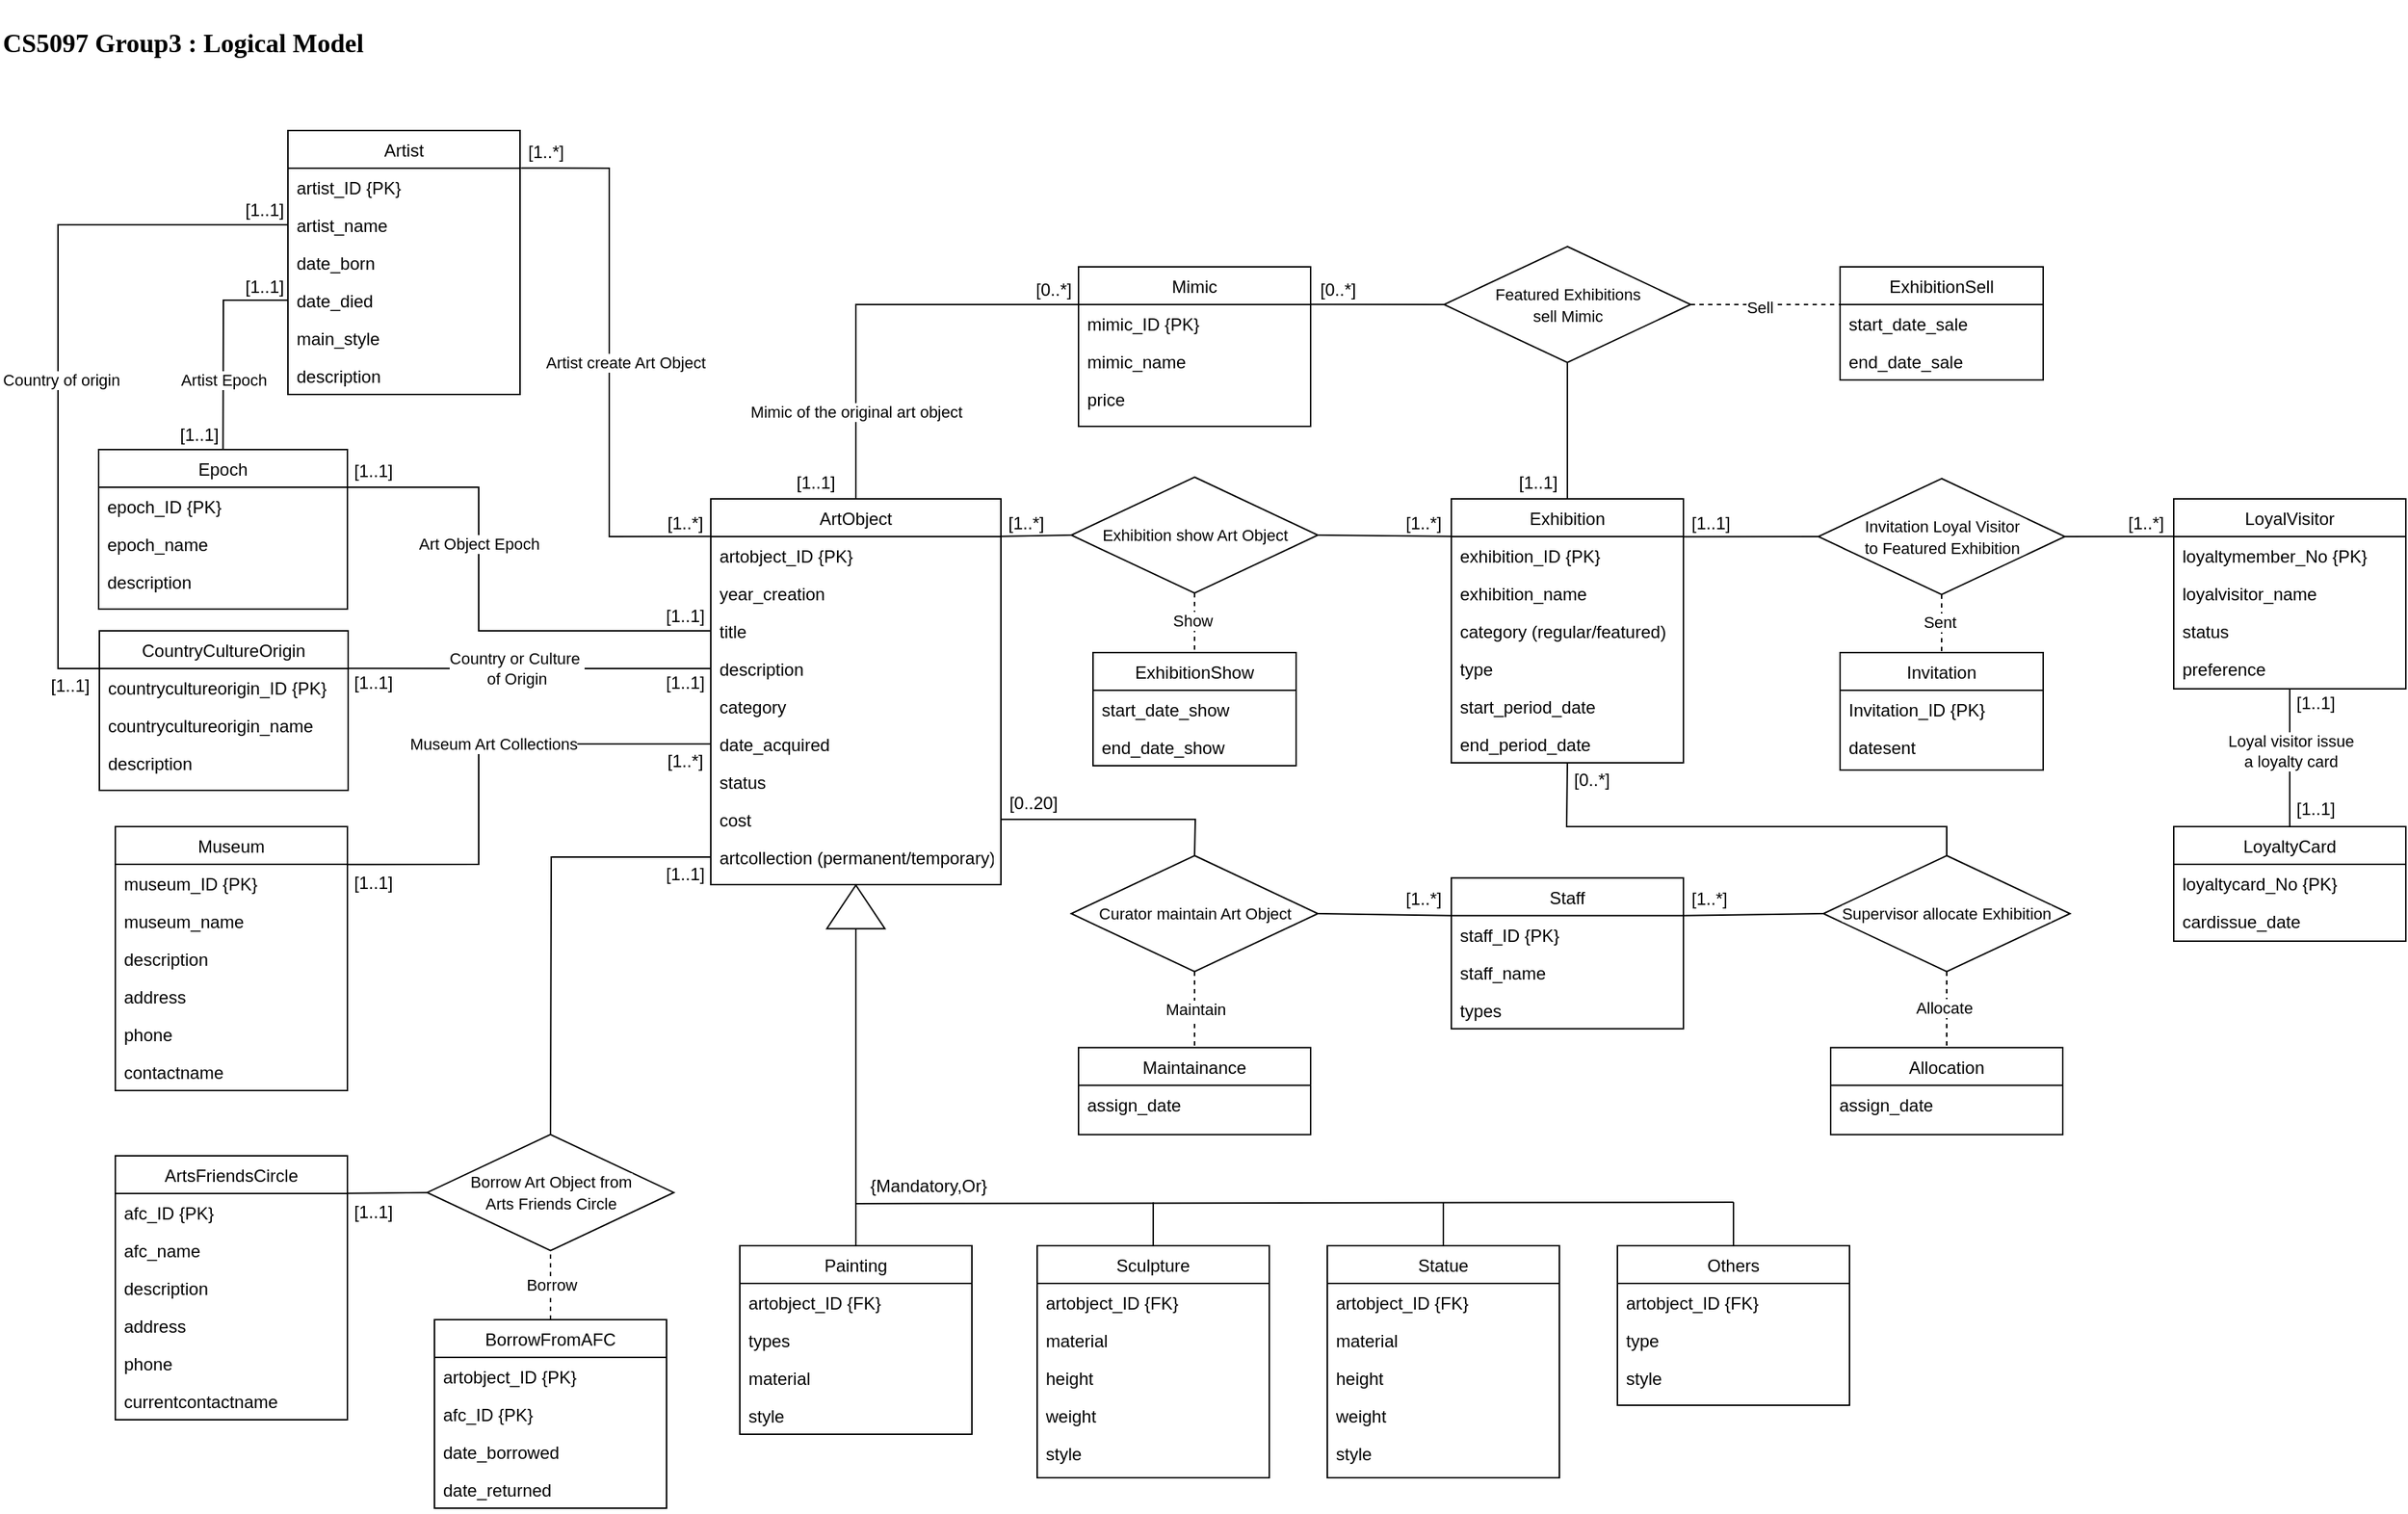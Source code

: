 <mxfile version="25.0.3">
  <diagram name="Page-1" id="5zTtBqRiLo-rwEt3zIiM">
    <mxGraphModel dx="2100" dy="1130" grid="1" gridSize="10" guides="1" tooltips="1" connect="1" arrows="1" fold="1" page="1" pageScale="1" pageWidth="850" pageHeight="1100" math="0" shadow="0">
      <root>
        <mxCell id="0" />
        <mxCell id="1" parent="0" />
        <mxCell id="swCmm5xKt_yj3qullBZ7-1" value="Museum" style="swimlane;fontStyle=0;align=center;verticalAlign=top;childLayout=stackLayout;horizontal=1;startSize=26;horizontalStack=0;resizeParent=1;resizeLast=0;collapsible=1;marginBottom=0;rounded=0;shadow=0;strokeWidth=1;" vertex="1" parent="1">
          <mxGeometry x="99.5" y="580" width="160" height="182" as="geometry">
            <mxRectangle x="130" y="380" width="160" height="26" as="alternateBounds" />
          </mxGeometry>
        </mxCell>
        <mxCell id="swCmm5xKt_yj3qullBZ7-2" value="museum_ID {PK}" style="text;align=left;verticalAlign=top;spacingLeft=4;spacingRight=4;overflow=hidden;rotatable=0;points=[[0,0.5],[1,0.5]];portConstraint=eastwest;" vertex="1" parent="swCmm5xKt_yj3qullBZ7-1">
          <mxGeometry y="26" width="160" height="26" as="geometry" />
        </mxCell>
        <mxCell id="swCmm5xKt_yj3qullBZ7-3" value="museum_name" style="text;align=left;verticalAlign=top;spacingLeft=4;spacingRight=4;overflow=hidden;rotatable=0;points=[[0,0.5],[1,0.5]];portConstraint=eastwest;" vertex="1" parent="swCmm5xKt_yj3qullBZ7-1">
          <mxGeometry y="52" width="160" height="26" as="geometry" />
        </mxCell>
        <mxCell id="swCmm5xKt_yj3qullBZ7-4" value="description" style="text;align=left;verticalAlign=top;spacingLeft=4;spacingRight=4;overflow=hidden;rotatable=0;points=[[0,0.5],[1,0.5]];portConstraint=eastwest;" vertex="1" parent="swCmm5xKt_yj3qullBZ7-1">
          <mxGeometry y="78" width="160" height="26" as="geometry" />
        </mxCell>
        <mxCell id="swCmm5xKt_yj3qullBZ7-5" value="address" style="text;align=left;verticalAlign=top;spacingLeft=4;spacingRight=4;overflow=hidden;rotatable=0;points=[[0,0.5],[1,0.5]];portConstraint=eastwest;" vertex="1" parent="swCmm5xKt_yj3qullBZ7-1">
          <mxGeometry y="104" width="160" height="26" as="geometry" />
        </mxCell>
        <mxCell id="swCmm5xKt_yj3qullBZ7-6" value="phone" style="text;align=left;verticalAlign=top;spacingLeft=4;spacingRight=4;overflow=hidden;rotatable=0;points=[[0,0.5],[1,0.5]];portConstraint=eastwest;" vertex="1" parent="swCmm5xKt_yj3qullBZ7-1">
          <mxGeometry y="130" width="160" height="26" as="geometry" />
        </mxCell>
        <mxCell id="swCmm5xKt_yj3qullBZ7-7" value="contactname" style="text;align=left;verticalAlign=top;spacingLeft=4;spacingRight=4;overflow=hidden;rotatable=0;points=[[0,0.5],[1,0.5]];portConstraint=eastwest;" vertex="1" parent="swCmm5xKt_yj3qullBZ7-1">
          <mxGeometry y="156" width="160" height="26" as="geometry" />
        </mxCell>
        <mxCell id="swCmm5xKt_yj3qullBZ7-8" value="ArtObject" style="swimlane;fontStyle=0;align=center;verticalAlign=top;childLayout=stackLayout;horizontal=1;startSize=26;horizontalStack=0;resizeParent=1;resizeLast=0;collapsible=1;marginBottom=0;rounded=0;shadow=0;strokeWidth=1;" vertex="1" parent="1">
          <mxGeometry x="510" y="354" width="200" height="266" as="geometry">
            <mxRectangle x="130" y="380" width="160" height="26" as="alternateBounds" />
          </mxGeometry>
        </mxCell>
        <mxCell id="swCmm5xKt_yj3qullBZ7-9" value="artobject_ID {PK}" style="text;align=left;verticalAlign=top;spacingLeft=4;spacingRight=4;overflow=hidden;rotatable=0;points=[[0,0.5],[1,0.5]];portConstraint=eastwest;" vertex="1" parent="swCmm5xKt_yj3qullBZ7-8">
          <mxGeometry y="26" width="200" height="26" as="geometry" />
        </mxCell>
        <mxCell id="swCmm5xKt_yj3qullBZ7-10" value="year_creation" style="text;align=left;verticalAlign=top;spacingLeft=4;spacingRight=4;overflow=hidden;rotatable=0;points=[[0,0.5],[1,0.5]];portConstraint=eastwest;" vertex="1" parent="swCmm5xKt_yj3qullBZ7-8">
          <mxGeometry y="52" width="200" height="26" as="geometry" />
        </mxCell>
        <mxCell id="swCmm5xKt_yj3qullBZ7-11" value="title" style="text;align=left;verticalAlign=top;spacingLeft=4;spacingRight=4;overflow=hidden;rotatable=0;points=[[0,0.5],[1,0.5]];portConstraint=eastwest;" vertex="1" parent="swCmm5xKt_yj3qullBZ7-8">
          <mxGeometry y="78" width="200" height="26" as="geometry" />
        </mxCell>
        <mxCell id="swCmm5xKt_yj3qullBZ7-12" value="description" style="text;align=left;verticalAlign=top;spacingLeft=4;spacingRight=4;overflow=hidden;rotatable=0;points=[[0,0.5],[1,0.5]];portConstraint=eastwest;" vertex="1" parent="swCmm5xKt_yj3qullBZ7-8">
          <mxGeometry y="104" width="200" height="26" as="geometry" />
        </mxCell>
        <mxCell id="swCmm5xKt_yj3qullBZ7-15" value="category" style="text;align=left;verticalAlign=top;spacingLeft=4;spacingRight=4;overflow=hidden;rotatable=0;points=[[0,0.5],[1,0.5]];portConstraint=eastwest;" vertex="1" parent="swCmm5xKt_yj3qullBZ7-8">
          <mxGeometry y="130" width="200" height="26" as="geometry" />
        </mxCell>
        <mxCell id="swCmm5xKt_yj3qullBZ7-16" value="date_acquired" style="text;align=left;verticalAlign=top;spacingLeft=4;spacingRight=4;overflow=hidden;rotatable=0;points=[[0,0.5],[1,0.5]];portConstraint=eastwest;" vertex="1" parent="swCmm5xKt_yj3qullBZ7-8">
          <mxGeometry y="156" width="200" height="26" as="geometry" />
        </mxCell>
        <mxCell id="swCmm5xKt_yj3qullBZ7-17" value="status" style="text;align=left;verticalAlign=top;spacingLeft=4;spacingRight=4;overflow=hidden;rotatable=0;points=[[0,0.5],[1,0.5]];portConstraint=eastwest;" vertex="1" parent="swCmm5xKt_yj3qullBZ7-8">
          <mxGeometry y="182" width="200" height="26" as="geometry" />
        </mxCell>
        <mxCell id="swCmm5xKt_yj3qullBZ7-18" value="cost" style="text;align=left;verticalAlign=top;spacingLeft=4;spacingRight=4;overflow=hidden;rotatable=0;points=[[0,0.5],[1,0.5]];portConstraint=eastwest;" vertex="1" parent="swCmm5xKt_yj3qullBZ7-8">
          <mxGeometry y="208" width="200" height="26" as="geometry" />
        </mxCell>
        <mxCell id="swCmm5xKt_yj3qullBZ7-19" value="artcollection (permanent/temporary)" style="text;align=left;verticalAlign=top;spacingLeft=4;spacingRight=4;overflow=hidden;rotatable=0;points=[[0,0.5],[1,0.5]];portConstraint=eastwest;" vertex="1" parent="swCmm5xKt_yj3qullBZ7-8">
          <mxGeometry y="234" width="200" height="26" as="geometry" />
        </mxCell>
        <mxCell id="swCmm5xKt_yj3qullBZ7-21" value="Artist" style="swimlane;fontStyle=0;align=center;verticalAlign=top;childLayout=stackLayout;horizontal=1;startSize=26;horizontalStack=0;resizeParent=1;resizeLast=0;collapsible=1;marginBottom=0;rounded=0;shadow=0;strokeWidth=1;" vertex="1" parent="1">
          <mxGeometry x="218.5" y="100" width="160" height="182" as="geometry">
            <mxRectangle x="130" y="380" width="160" height="26" as="alternateBounds" />
          </mxGeometry>
        </mxCell>
        <mxCell id="swCmm5xKt_yj3qullBZ7-22" value="artist_ID {PK}" style="text;align=left;verticalAlign=top;spacingLeft=4;spacingRight=4;overflow=hidden;rotatable=0;points=[[0,0.5],[1,0.5]];portConstraint=eastwest;" vertex="1" parent="swCmm5xKt_yj3qullBZ7-21">
          <mxGeometry y="26" width="160" height="26" as="geometry" />
        </mxCell>
        <mxCell id="swCmm5xKt_yj3qullBZ7-23" value="artist_name" style="text;align=left;verticalAlign=top;spacingLeft=4;spacingRight=4;overflow=hidden;rotatable=0;points=[[0,0.5],[1,0.5]];portConstraint=eastwest;" vertex="1" parent="swCmm5xKt_yj3qullBZ7-21">
          <mxGeometry y="52" width="160" height="26" as="geometry" />
        </mxCell>
        <mxCell id="swCmm5xKt_yj3qullBZ7-24" value="date_born" style="text;align=left;verticalAlign=top;spacingLeft=4;spacingRight=4;overflow=hidden;rotatable=0;points=[[0,0.5],[1,0.5]];portConstraint=eastwest;" vertex="1" parent="swCmm5xKt_yj3qullBZ7-21">
          <mxGeometry y="78" width="160" height="26" as="geometry" />
        </mxCell>
        <mxCell id="swCmm5xKt_yj3qullBZ7-25" value="date_died" style="text;align=left;verticalAlign=top;spacingLeft=4;spacingRight=4;overflow=hidden;rotatable=0;points=[[0,0.5],[1,0.5]];portConstraint=eastwest;" vertex="1" parent="swCmm5xKt_yj3qullBZ7-21">
          <mxGeometry y="104" width="160" height="26" as="geometry" />
        </mxCell>
        <mxCell id="swCmm5xKt_yj3qullBZ7-28" value="main_style" style="text;align=left;verticalAlign=top;spacingLeft=4;spacingRight=4;overflow=hidden;rotatable=0;points=[[0,0.5],[1,0.5]];portConstraint=eastwest;" vertex="1" parent="swCmm5xKt_yj3qullBZ7-21">
          <mxGeometry y="130" width="160" height="26" as="geometry" />
        </mxCell>
        <mxCell id="swCmm5xKt_yj3qullBZ7-29" value="description" style="text;align=left;verticalAlign=top;spacingLeft=4;spacingRight=4;overflow=hidden;rotatable=0;points=[[0,0.5],[1,0.5]];portConstraint=eastwest;" vertex="1" parent="swCmm5xKt_yj3qullBZ7-21">
          <mxGeometry y="156" width="160" height="26" as="geometry" />
        </mxCell>
        <mxCell id="swCmm5xKt_yj3qullBZ7-30" value="Exhibition" style="swimlane;fontStyle=0;align=center;verticalAlign=top;childLayout=stackLayout;horizontal=1;startSize=26;horizontalStack=0;resizeParent=1;resizeLast=0;collapsible=1;marginBottom=0;rounded=0;shadow=0;strokeWidth=1;" vertex="1" parent="1">
          <mxGeometry x="1020.5" y="354" width="160" height="182" as="geometry">
            <mxRectangle x="130" y="380" width="160" height="26" as="alternateBounds" />
          </mxGeometry>
        </mxCell>
        <mxCell id="swCmm5xKt_yj3qullBZ7-31" value="exhibition_ID {PK}" style="text;align=left;verticalAlign=top;spacingLeft=4;spacingRight=4;overflow=hidden;rotatable=0;points=[[0,0.5],[1,0.5]];portConstraint=eastwest;" vertex="1" parent="swCmm5xKt_yj3qullBZ7-30">
          <mxGeometry y="26" width="160" height="26" as="geometry" />
        </mxCell>
        <mxCell id="swCmm5xKt_yj3qullBZ7-32" value="exhibition_name" style="text;align=left;verticalAlign=top;spacingLeft=4;spacingRight=4;overflow=hidden;rotatable=0;points=[[0,0.5],[1,0.5]];portConstraint=eastwest;" vertex="1" parent="swCmm5xKt_yj3qullBZ7-30">
          <mxGeometry y="52" width="160" height="26" as="geometry" />
        </mxCell>
        <mxCell id="swCmm5xKt_yj3qullBZ7-33" value="category (regular/featured)" style="text;align=left;verticalAlign=top;spacingLeft=4;spacingRight=4;overflow=hidden;rotatable=0;points=[[0,0.5],[1,0.5]];portConstraint=eastwest;" vertex="1" parent="swCmm5xKt_yj3qullBZ7-30">
          <mxGeometry y="78" width="160" height="26" as="geometry" />
        </mxCell>
        <mxCell id="swCmm5xKt_yj3qullBZ7-34" value="type" style="text;align=left;verticalAlign=top;spacingLeft=4;spacingRight=4;overflow=hidden;rotatable=0;points=[[0,0.5],[1,0.5]];portConstraint=eastwest;" vertex="1" parent="swCmm5xKt_yj3qullBZ7-30">
          <mxGeometry y="104" width="160" height="26" as="geometry" />
        </mxCell>
        <mxCell id="swCmm5xKt_yj3qullBZ7-35" value="start_period_date" style="text;align=left;verticalAlign=top;spacingLeft=4;spacingRight=4;overflow=hidden;rotatable=0;points=[[0,0.5],[1,0.5]];portConstraint=eastwest;" vertex="1" parent="swCmm5xKt_yj3qullBZ7-30">
          <mxGeometry y="130" width="160" height="26" as="geometry" />
        </mxCell>
        <mxCell id="swCmm5xKt_yj3qullBZ7-36" value="end_period_date" style="text;align=left;verticalAlign=top;spacingLeft=4;spacingRight=4;overflow=hidden;rotatable=0;points=[[0,0.5],[1,0.5]];portConstraint=eastwest;" vertex="1" parent="swCmm5xKt_yj3qullBZ7-30">
          <mxGeometry y="156" width="160" height="26" as="geometry" />
        </mxCell>
        <mxCell id="swCmm5xKt_yj3qullBZ7-37" value="Mimic" style="swimlane;fontStyle=0;align=center;verticalAlign=top;childLayout=stackLayout;horizontal=1;startSize=26;horizontalStack=0;resizeParent=1;resizeLast=0;collapsible=1;marginBottom=0;rounded=0;shadow=0;strokeWidth=1;" vertex="1" parent="1">
          <mxGeometry x="763.5" y="194" width="160" height="110" as="geometry">
            <mxRectangle x="130" y="380" width="160" height="26" as="alternateBounds" />
          </mxGeometry>
        </mxCell>
        <mxCell id="swCmm5xKt_yj3qullBZ7-38" value="mimic_ID {PK}" style="text;align=left;verticalAlign=top;spacingLeft=4;spacingRight=4;overflow=hidden;rotatable=0;points=[[0,0.5],[1,0.5]];portConstraint=eastwest;" vertex="1" parent="swCmm5xKt_yj3qullBZ7-37">
          <mxGeometry y="26" width="160" height="26" as="geometry" />
        </mxCell>
        <mxCell id="swCmm5xKt_yj3qullBZ7-39" value="mimic_name" style="text;align=left;verticalAlign=top;spacingLeft=4;spacingRight=4;overflow=hidden;rotatable=0;points=[[0,0.5],[1,0.5]];portConstraint=eastwest;" vertex="1" parent="swCmm5xKt_yj3qullBZ7-37">
          <mxGeometry y="52" width="160" height="26" as="geometry" />
        </mxCell>
        <mxCell id="swCmm5xKt_yj3qullBZ7-40" value="price" style="text;align=left;verticalAlign=top;spacingLeft=4;spacingRight=4;overflow=hidden;rotatable=0;points=[[0,0.5],[1,0.5]];portConstraint=eastwest;" vertex="1" parent="swCmm5xKt_yj3qullBZ7-37">
          <mxGeometry y="78" width="160" height="26" as="geometry" />
        </mxCell>
        <mxCell id="swCmm5xKt_yj3qullBZ7-41" value="LoyalVisitor" style="swimlane;fontStyle=0;align=center;verticalAlign=top;childLayout=stackLayout;horizontal=1;startSize=26;horizontalStack=0;resizeParent=1;resizeLast=0;collapsible=1;marginBottom=0;rounded=0;shadow=0;strokeWidth=1;" vertex="1" parent="1">
          <mxGeometry x="1518.5" y="354" width="160" height="131" as="geometry">
            <mxRectangle x="130" y="380" width="160" height="26" as="alternateBounds" />
          </mxGeometry>
        </mxCell>
        <mxCell id="swCmm5xKt_yj3qullBZ7-42" value="loyaltymember_No {PK}" style="text;align=left;verticalAlign=top;spacingLeft=4;spacingRight=4;overflow=hidden;rotatable=0;points=[[0,0.5],[1,0.5]];portConstraint=eastwest;" vertex="1" parent="swCmm5xKt_yj3qullBZ7-41">
          <mxGeometry y="26" width="160" height="26" as="geometry" />
        </mxCell>
        <mxCell id="swCmm5xKt_yj3qullBZ7-43" value="loyalvisitor_name" style="text;align=left;verticalAlign=top;spacingLeft=4;spacingRight=4;overflow=hidden;rotatable=0;points=[[0,0.5],[1,0.5]];portConstraint=eastwest;" vertex="1" parent="swCmm5xKt_yj3qullBZ7-41">
          <mxGeometry y="52" width="160" height="26" as="geometry" />
        </mxCell>
        <mxCell id="swCmm5xKt_yj3qullBZ7-44" value="status" style="text;align=left;verticalAlign=top;spacingLeft=4;spacingRight=4;overflow=hidden;rotatable=0;points=[[0,0.5],[1,0.5]];portConstraint=eastwest;" vertex="1" parent="swCmm5xKt_yj3qullBZ7-41">
          <mxGeometry y="78" width="160" height="26" as="geometry" />
        </mxCell>
        <mxCell id="swCmm5xKt_yj3qullBZ7-45" value="preference" style="text;align=left;verticalAlign=top;spacingLeft=4;spacingRight=4;overflow=hidden;rotatable=0;points=[[0,0.5],[1,0.5]];portConstraint=eastwest;" vertex="1" parent="swCmm5xKt_yj3qullBZ7-41">
          <mxGeometry y="104" width="160" height="26" as="geometry" />
        </mxCell>
        <mxCell id="swCmm5xKt_yj3qullBZ7-46" value="Staff" style="swimlane;fontStyle=0;align=center;verticalAlign=top;childLayout=stackLayout;horizontal=1;startSize=26;horizontalStack=0;resizeParent=1;resizeLast=0;collapsible=1;marginBottom=0;rounded=0;shadow=0;strokeWidth=1;" vertex="1" parent="1">
          <mxGeometry x="1020.5" y="615.36" width="160" height="104" as="geometry">
            <mxRectangle x="130" y="380" width="160" height="26" as="alternateBounds" />
          </mxGeometry>
        </mxCell>
        <mxCell id="swCmm5xKt_yj3qullBZ7-47" value="staff_ID {PK}" style="text;align=left;verticalAlign=top;spacingLeft=4;spacingRight=4;overflow=hidden;rotatable=0;points=[[0,0.5],[1,0.5]];portConstraint=eastwest;" vertex="1" parent="swCmm5xKt_yj3qullBZ7-46">
          <mxGeometry y="26" width="160" height="26" as="geometry" />
        </mxCell>
        <mxCell id="swCmm5xKt_yj3qullBZ7-48" value="staff_name" style="text;align=left;verticalAlign=top;spacingLeft=4;spacingRight=4;overflow=hidden;rotatable=0;points=[[0,0.5],[1,0.5]];portConstraint=eastwest;" vertex="1" parent="swCmm5xKt_yj3qullBZ7-46">
          <mxGeometry y="52" width="160" height="26" as="geometry" />
        </mxCell>
        <mxCell id="swCmm5xKt_yj3qullBZ7-49" value="types" style="text;align=left;verticalAlign=top;spacingLeft=4;spacingRight=4;overflow=hidden;rotatable=0;points=[[0,0.5],[1,0.5]];portConstraint=eastwest;" vertex="1" parent="swCmm5xKt_yj3qullBZ7-46">
          <mxGeometry y="78" width="160" height="26" as="geometry" />
        </mxCell>
        <mxCell id="swCmm5xKt_yj3qullBZ7-50" value="Maintainance" style="swimlane;fontStyle=0;align=center;verticalAlign=top;childLayout=stackLayout;horizontal=1;startSize=26;horizontalStack=0;resizeParent=1;resizeLast=0;collapsible=1;marginBottom=0;rounded=0;shadow=0;strokeWidth=1;" vertex="1" parent="1">
          <mxGeometry x="763.5" y="732.36" width="160" height="60" as="geometry">
            <mxRectangle x="130" y="380" width="160" height="26" as="alternateBounds" />
          </mxGeometry>
        </mxCell>
        <mxCell id="swCmm5xKt_yj3qullBZ7-51" value="assign_date" style="text;align=left;verticalAlign=top;spacingLeft=4;spacingRight=4;overflow=hidden;rotatable=0;points=[[0,0.5],[1,0.5]];portConstraint=eastwest;" vertex="1" parent="swCmm5xKt_yj3qullBZ7-50">
          <mxGeometry y="26" width="160" height="26" as="geometry" />
        </mxCell>
        <mxCell id="swCmm5xKt_yj3qullBZ7-52" value="Allocation" style="swimlane;fontStyle=0;align=center;verticalAlign=top;childLayout=stackLayout;horizontal=1;startSize=26;horizontalStack=0;resizeParent=1;resizeLast=0;collapsible=1;marginBottom=0;rounded=0;shadow=0;strokeWidth=1;" vertex="1" parent="1">
          <mxGeometry x="1282" y="732.36" width="160" height="60" as="geometry">
            <mxRectangle x="130" y="380" width="160" height="26" as="alternateBounds" />
          </mxGeometry>
        </mxCell>
        <mxCell id="swCmm5xKt_yj3qullBZ7-53" value="assign_date" style="text;align=left;verticalAlign=top;spacingLeft=4;spacingRight=4;overflow=hidden;rotatable=0;points=[[0,0.5],[1,0.5]];portConstraint=eastwest;" vertex="1" parent="swCmm5xKt_yj3qullBZ7-52">
          <mxGeometry y="26" width="160" height="34" as="geometry" />
        </mxCell>
        <mxCell id="swCmm5xKt_yj3qullBZ7-54" value="ExhibitionSell" style="swimlane;fontStyle=0;align=center;verticalAlign=top;childLayout=stackLayout;horizontal=1;startSize=26;horizontalStack=0;resizeParent=1;resizeLast=0;collapsible=1;marginBottom=0;rounded=0;shadow=0;strokeWidth=1;" vertex="1" parent="1">
          <mxGeometry x="1288.5" y="194" width="140" height="78" as="geometry">
            <mxRectangle x="130" y="380" width="160" height="26" as="alternateBounds" />
          </mxGeometry>
        </mxCell>
        <mxCell id="swCmm5xKt_yj3qullBZ7-55" value="start_date_sale" style="text;align=left;verticalAlign=top;spacingLeft=4;spacingRight=4;overflow=hidden;rotatable=0;points=[[0,0.5],[1,0.5]];portConstraint=eastwest;" vertex="1" parent="swCmm5xKt_yj3qullBZ7-54">
          <mxGeometry y="26" width="140" height="26" as="geometry" />
        </mxCell>
        <mxCell id="swCmm5xKt_yj3qullBZ7-56" value="end_date_sale" style="text;align=left;verticalAlign=top;spacingLeft=4;spacingRight=4;overflow=hidden;rotatable=0;points=[[0,0.5],[1,0.5]];portConstraint=eastwest;" vertex="1" parent="swCmm5xKt_yj3qullBZ7-54">
          <mxGeometry y="52" width="140" height="26" as="geometry" />
        </mxCell>
        <mxCell id="swCmm5xKt_yj3qullBZ7-57" value="" style="endArrow=none;html=1;rounded=0;exitX=1.004;exitY=-0.007;exitDx=0;exitDy=0;exitPerimeter=0;entryX=-0.002;entryY=-0.003;entryDx=0;entryDy=0;entryPerimeter=0;" edge="1" parent="1" source="swCmm5xKt_yj3qullBZ7-22" target="swCmm5xKt_yj3qullBZ7-9">
          <mxGeometry width="50" height="50" relative="1" as="geometry">
            <mxPoint x="878.5" y="434" as="sourcePoint" />
            <mxPoint x="506.5" y="372" as="targetPoint" />
            <Array as="points">
              <mxPoint x="440" y="126" />
              <mxPoint x="440" y="380" />
            </Array>
          </mxGeometry>
        </mxCell>
        <mxCell id="swCmm5xKt_yj3qullBZ7-58" value="Artist create Art Object" style="edgeLabel;html=1;align=center;verticalAlign=middle;resizable=0;points=[];" vertex="1" connectable="0" parent="swCmm5xKt_yj3qullBZ7-57">
          <mxGeometry x="-0.071" relative="1" as="geometry">
            <mxPoint x="11" y="16" as="offset" />
          </mxGeometry>
        </mxCell>
        <mxCell id="swCmm5xKt_yj3qullBZ7-59" value="[1..*]" style="text;html=1;align=center;verticalAlign=middle;whiteSpace=wrap;rounded=0;" vertex="1" parent="1">
          <mxGeometry x="374" y="100" width="45" height="30" as="geometry" />
        </mxCell>
        <mxCell id="swCmm5xKt_yj3qullBZ7-60" value="[1..*]" style="text;html=1;align=center;verticalAlign=middle;whiteSpace=wrap;rounded=0;" vertex="1" parent="1">
          <mxGeometry x="470" y="356" width="45" height="30" as="geometry" />
        </mxCell>
        <mxCell id="swCmm5xKt_yj3qullBZ7-61" value="" style="endArrow=none;html=1;rounded=0;entryX=0.998;entryY=0.004;entryDx=0;entryDy=0;entryPerimeter=0;exitX=0;exitY=0.5;exitDx=0;exitDy=0;" edge="1" parent="1" source="swCmm5xKt_yj3qullBZ7-16" target="swCmm5xKt_yj3qullBZ7-2">
          <mxGeometry width="50" height="50" relative="1" as="geometry">
            <mxPoint x="450" y="585.64" as="sourcePoint" />
            <mxPoint x="815.5" y="374.64" as="targetPoint" />
            <Array as="points">
              <mxPoint x="350" y="523" />
              <mxPoint x="350" y="606" />
            </Array>
          </mxGeometry>
        </mxCell>
        <mxCell id="swCmm5xKt_yj3qullBZ7-62" value="Museum Art Collections" style="edgeLabel;html=1;align=center;verticalAlign=middle;resizable=0;points=[];" vertex="1" connectable="0" parent="swCmm5xKt_yj3qullBZ7-61">
          <mxGeometry x="-0.092" y="-1" relative="1" as="geometry">
            <mxPoint x="1" y="1" as="offset" />
          </mxGeometry>
        </mxCell>
        <mxCell id="swCmm5xKt_yj3qullBZ7-65" value="&lt;span style=&quot;font-size: 11px; text-wrap-mode: nowrap; background-color: rgb(255, 255, 255);&quot;&gt;Featured Exhibitions&lt;/span&gt;&lt;div&gt;&lt;span style=&quot;font-size: 11px; text-wrap-mode: nowrap; background-color: rgb(255, 255, 255);&quot;&gt;sell Mimic&lt;/span&gt;&lt;/div&gt;" style="rhombus;whiteSpace=wrap;html=1;" vertex="1" parent="1">
          <mxGeometry x="1015.5" y="180" width="170" height="80" as="geometry" />
        </mxCell>
        <mxCell id="swCmm5xKt_yj3qullBZ7-66" value="" style="endArrow=none;html=1;rounded=0;entryX=0.5;entryY=0;entryDx=0;entryDy=0;exitX=0;exitY=0.001;exitDx=0;exitDy=0;exitPerimeter=0;" edge="1" parent="1" source="swCmm5xKt_yj3qullBZ7-38" target="swCmm5xKt_yj3qullBZ7-8">
          <mxGeometry width="50" height="50" relative="1" as="geometry">
            <mxPoint x="738.5" y="235" as="sourcePoint" />
            <mxPoint x="863.5" y="528" as="targetPoint" />
            <Array as="points">
              <mxPoint x="610" y="220" />
            </Array>
          </mxGeometry>
        </mxCell>
        <mxCell id="swCmm5xKt_yj3qullBZ7-67" value="Mimic of the original art object" style="edgeLabel;html=1;align=center;verticalAlign=middle;resizable=0;points=[];" vertex="1" connectable="0" parent="swCmm5xKt_yj3qullBZ7-66">
          <mxGeometry x="0.297" y="-1" relative="1" as="geometry">
            <mxPoint x="1" y="41" as="offset" />
          </mxGeometry>
        </mxCell>
        <mxCell id="swCmm5xKt_yj3qullBZ7-68" value="" style="endArrow=none;html=1;rounded=0;exitX=1;exitY=0.5;exitDx=0;exitDy=0;dashed=1;entryX=-0.001;entryY=0;entryDx=0;entryDy=0;entryPerimeter=0;" edge="1" parent="1" source="swCmm5xKt_yj3qullBZ7-65" target="swCmm5xKt_yj3qullBZ7-55">
          <mxGeometry width="50" height="50" relative="1" as="geometry">
            <mxPoint x="998.5" y="246" as="sourcePoint" />
            <mxPoint x="1248.5" y="225" as="targetPoint" />
          </mxGeometry>
        </mxCell>
        <mxCell id="swCmm5xKt_yj3qullBZ7-69" value="Sell" style="edgeLabel;html=1;align=center;verticalAlign=middle;resizable=0;points=[];" vertex="1" connectable="0" parent="swCmm5xKt_yj3qullBZ7-68">
          <mxGeometry x="-0.073" y="-2" relative="1" as="geometry">
            <mxPoint as="offset" />
          </mxGeometry>
        </mxCell>
        <mxCell id="swCmm5xKt_yj3qullBZ7-70" value="" style="endArrow=none;html=1;rounded=0;entryX=1.001;entryY=-0.004;entryDx=0;entryDy=0;entryPerimeter=0;exitX=0;exitY=0.5;exitDx=0;exitDy=0;" edge="1" parent="1" source="swCmm5xKt_yj3qullBZ7-65" target="swCmm5xKt_yj3qullBZ7-38">
          <mxGeometry width="50" height="50" relative="1" as="geometry">
            <mxPoint x="978.5" y="185" as="sourcePoint" />
            <mxPoint x="938.5" y="215" as="targetPoint" />
          </mxGeometry>
        </mxCell>
        <mxCell id="swCmm5xKt_yj3qullBZ7-71" value="" style="endArrow=none;html=1;rounded=0;entryX=0.5;entryY=0;entryDx=0;entryDy=0;exitX=0.5;exitY=1;exitDx=0;exitDy=0;" edge="1" parent="1" source="swCmm5xKt_yj3qullBZ7-65" target="swCmm5xKt_yj3qullBZ7-30">
          <mxGeometry width="50" height="50" relative="1" as="geometry">
            <mxPoint x="1025.5" y="166" as="sourcePoint" />
            <mxPoint x="945.5" y="166" as="targetPoint" />
          </mxGeometry>
        </mxCell>
        <mxCell id="swCmm5xKt_yj3qullBZ7-72" value="&lt;span style=&quot;font-size: 11px; text-wrap-mode: nowrap; background-color: rgb(255, 255, 255);&quot;&gt;Exhibition show Art Object&lt;/span&gt;" style="rhombus;whiteSpace=wrap;html=1;" vertex="1" parent="1">
          <mxGeometry x="758.5" y="339" width="170" height="80" as="geometry" />
        </mxCell>
        <mxCell id="swCmm5xKt_yj3qullBZ7-73" value="" style="endArrow=none;html=1;rounded=0;exitX=0;exitY=0.5;exitDx=0;exitDy=0;entryX=1.001;entryY=-0.005;entryDx=0;entryDy=0;entryPerimeter=0;" edge="1" parent="1" source="swCmm5xKt_yj3qullBZ7-72" target="swCmm5xKt_yj3qullBZ7-9">
          <mxGeometry width="50" height="50" relative="1" as="geometry">
            <mxPoint x="1088.5" y="284" as="sourcePoint" />
            <mxPoint x="708.5" y="554" as="targetPoint" />
          </mxGeometry>
        </mxCell>
        <mxCell id="swCmm5xKt_yj3qullBZ7-74" value="" style="endArrow=none;html=1;rounded=0;exitX=1;exitY=0.5;exitDx=0;exitDy=0;entryX=0;entryY=-0.005;entryDx=0;entryDy=0;entryPerimeter=0;" edge="1" parent="1" source="swCmm5xKt_yj3qullBZ7-72" target="swCmm5xKt_yj3qullBZ7-31">
          <mxGeometry width="50" height="50" relative="1" as="geometry">
            <mxPoint x="768.5" y="507" as="sourcePoint" />
            <mxPoint x="688.5" y="507" as="targetPoint" />
          </mxGeometry>
        </mxCell>
        <mxCell id="swCmm5xKt_yj3qullBZ7-75" value="" style="endArrow=none;html=1;rounded=0;entryX=0.5;entryY=0;entryDx=0;entryDy=0;exitX=0.5;exitY=1;exitDx=0;exitDy=0;dashed=1;" edge="1" parent="1" source="swCmm5xKt_yj3qullBZ7-72" target="swCmm5xKt_yj3qullBZ7-77">
          <mxGeometry width="50" height="50" relative="1" as="geometry">
            <mxPoint x="1208.5" y="244" as="sourcePoint" />
            <mxPoint x="853.5" y="584" as="targetPoint" />
          </mxGeometry>
        </mxCell>
        <mxCell id="swCmm5xKt_yj3qullBZ7-76" value="Show" style="edgeLabel;html=1;align=center;verticalAlign=middle;resizable=0;points=[];" vertex="1" connectable="0" parent="swCmm5xKt_yj3qullBZ7-75">
          <mxGeometry x="-0.073" y="-2" relative="1" as="geometry">
            <mxPoint as="offset" />
          </mxGeometry>
        </mxCell>
        <mxCell id="swCmm5xKt_yj3qullBZ7-77" value="ExhibitionShow" style="swimlane;fontStyle=0;align=center;verticalAlign=top;childLayout=stackLayout;horizontal=1;startSize=26;horizontalStack=0;resizeParent=1;resizeLast=0;collapsible=1;marginBottom=0;rounded=0;shadow=0;strokeWidth=1;" vertex="1" parent="1">
          <mxGeometry x="773.5" y="460" width="140" height="78" as="geometry">
            <mxRectangle x="130" y="380" width="160" height="26" as="alternateBounds" />
          </mxGeometry>
        </mxCell>
        <mxCell id="swCmm5xKt_yj3qullBZ7-78" value="start_date_show" style="text;align=left;verticalAlign=top;spacingLeft=4;spacingRight=4;overflow=hidden;rotatable=0;points=[[0,0.5],[1,0.5]];portConstraint=eastwest;" vertex="1" parent="swCmm5xKt_yj3qullBZ7-77">
          <mxGeometry y="26" width="140" height="26" as="geometry" />
        </mxCell>
        <mxCell id="swCmm5xKt_yj3qullBZ7-79" value="end_date_show" style="text;align=left;verticalAlign=top;spacingLeft=4;spacingRight=4;overflow=hidden;rotatable=0;points=[[0,0.5],[1,0.5]];portConstraint=eastwest;" vertex="1" parent="swCmm5xKt_yj3qullBZ7-77">
          <mxGeometry y="52" width="140" height="26" as="geometry" />
        </mxCell>
        <mxCell id="swCmm5xKt_yj3qullBZ7-80" value="&lt;span style=&quot;font-size: 11px; text-wrap-mode: nowrap; background-color: rgb(255, 255, 255);&quot;&gt;Curator maintain Art Object&lt;/span&gt;" style="rhombus;whiteSpace=wrap;html=1;" vertex="1" parent="1">
          <mxGeometry x="758.5" y="600" width="170" height="80" as="geometry" />
        </mxCell>
        <mxCell id="swCmm5xKt_yj3qullBZ7-81" value="&lt;span style=&quot;font-size: 11px; text-wrap-mode: nowrap; background-color: rgb(255, 255, 255);&quot;&gt;Supervisor allocate Exhibition&lt;/span&gt;" style="rhombus;whiteSpace=wrap;html=1;" vertex="1" parent="1">
          <mxGeometry x="1277" y="600" width="170" height="80" as="geometry" />
        </mxCell>
        <mxCell id="swCmm5xKt_yj3qullBZ7-82" value="" style="endArrow=none;html=1;rounded=0;entryX=0.5;entryY=0;entryDx=0;entryDy=0;exitX=0.5;exitY=1;exitDx=0;exitDy=0;dashed=1;" edge="1" parent="1" source="swCmm5xKt_yj3qullBZ7-80" target="swCmm5xKt_yj3qullBZ7-50">
          <mxGeometry width="50" height="50" relative="1" as="geometry">
            <mxPoint x="749" y="476.36" as="sourcePoint" />
            <mxPoint x="749" y="526.36" as="targetPoint" />
          </mxGeometry>
        </mxCell>
        <mxCell id="swCmm5xKt_yj3qullBZ7-176" value="Maintain" style="edgeLabel;html=1;align=center;verticalAlign=middle;resizable=0;points=[];" vertex="1" connectable="0" parent="swCmm5xKt_yj3qullBZ7-82">
          <mxGeometry x="0.011" relative="1" as="geometry">
            <mxPoint y="-1" as="offset" />
          </mxGeometry>
        </mxCell>
        <mxCell id="swCmm5xKt_yj3qullBZ7-84" value="" style="endArrow=none;html=1;rounded=0;entryX=1;entryY=0.5;entryDx=0;entryDy=0;exitX=0;exitY=0.25;exitDx=0;exitDy=0;" edge="1" parent="1" source="swCmm5xKt_yj3qullBZ7-46" target="swCmm5xKt_yj3qullBZ7-80">
          <mxGeometry width="50" height="50" relative="1" as="geometry">
            <mxPoint x="1014" y="626.36" as="sourcePoint" />
            <mxPoint x="420" y="464.36" as="targetPoint" />
          </mxGeometry>
        </mxCell>
        <mxCell id="swCmm5xKt_yj3qullBZ7-85" value="" style="endArrow=none;html=1;rounded=0;entryX=0;entryY=0.5;entryDx=0;entryDy=0;exitX=1;exitY=0.25;exitDx=0;exitDy=0;" edge="1" parent="1" source="swCmm5xKt_yj3qullBZ7-46" target="swCmm5xKt_yj3qullBZ7-81">
          <mxGeometry width="50" height="50" relative="1" as="geometry">
            <mxPoint x="1274" y="756" as="sourcePoint" />
            <mxPoint x="1127" y="773" as="targetPoint" />
          </mxGeometry>
        </mxCell>
        <mxCell id="swCmm5xKt_yj3qullBZ7-86" value="" style="endArrow=none;html=1;rounded=0;entryX=0.5;entryY=0;entryDx=0;entryDy=0;exitX=0.5;exitY=1;exitDx=0;exitDy=0;dashed=1;" edge="1" parent="1" source="swCmm5xKt_yj3qullBZ7-81" target="swCmm5xKt_yj3qullBZ7-52">
          <mxGeometry width="50" height="50" relative="1" as="geometry">
            <mxPoint x="1287" y="305" as="sourcePoint" />
            <mxPoint x="1387" y="303" as="targetPoint" />
          </mxGeometry>
        </mxCell>
        <mxCell id="swCmm5xKt_yj3qullBZ7-87" value="Allocate" style="edgeLabel;html=1;align=center;verticalAlign=middle;resizable=0;points=[];" vertex="1" connectable="0" parent="swCmm5xKt_yj3qullBZ7-86">
          <mxGeometry x="-0.073" y="-2" relative="1" as="geometry">
            <mxPoint as="offset" />
          </mxGeometry>
        </mxCell>
        <mxCell id="swCmm5xKt_yj3qullBZ7-88" value="[1..*]" style="text;html=1;align=center;verticalAlign=middle;whiteSpace=wrap;rounded=0;" vertex="1" parent="1">
          <mxGeometry x="704.5" y="356" width="45" height="30" as="geometry" />
        </mxCell>
        <mxCell id="swCmm5xKt_yj3qullBZ7-89" value="[1..*]" style="text;html=1;align=center;verticalAlign=middle;whiteSpace=wrap;rounded=0;" vertex="1" parent="1">
          <mxGeometry x="978.5" y="356" width="45" height="30" as="geometry" />
        </mxCell>
        <mxCell id="swCmm5xKt_yj3qullBZ7-90" value="[1..1]" style="text;html=1;align=center;verticalAlign=middle;whiteSpace=wrap;rounded=0;" vertex="1" parent="1">
          <mxGeometry x="559.5" y="328" width="45" height="30" as="geometry" />
        </mxCell>
        <mxCell id="swCmm5xKt_yj3qullBZ7-91" value="[0..*]" style="text;html=1;align=center;verticalAlign=middle;whiteSpace=wrap;rounded=0;" vertex="1" parent="1">
          <mxGeometry x="723.5" y="195" width="45" height="30" as="geometry" />
        </mxCell>
        <mxCell id="swCmm5xKt_yj3qullBZ7-92" value="&lt;span style=&quot;font-size: 11px; text-wrap-mode: nowrap; background-color: rgb(255, 255, 255);&quot;&gt;Invitation Loyal Visitor&lt;br&gt;to Featured Exhibition&lt;/span&gt;" style="rhombus;whiteSpace=wrap;html=1;" vertex="1" parent="1">
          <mxGeometry x="1273.5" y="340" width="170" height="80" as="geometry" />
        </mxCell>
        <mxCell id="swCmm5xKt_yj3qullBZ7-93" value="" style="endArrow=none;html=1;rounded=0;entryX=0.5;entryY=0;entryDx=0;entryDy=0;exitX=0.5;exitY=1;exitDx=0;exitDy=0;dashed=1;" edge="1" parent="1" source="swCmm5xKt_yj3qullBZ7-92" target="swCmm5xKt_yj3qullBZ7-95">
          <mxGeometry width="50" height="50" relative="1" as="geometry">
            <mxPoint x="1392.5" y="455" as="sourcePoint" />
            <mxPoint x="1392.5" y="505" as="targetPoint" />
          </mxGeometry>
        </mxCell>
        <mxCell id="swCmm5xKt_yj3qullBZ7-94" value="Sent" style="edgeLabel;html=1;align=center;verticalAlign=middle;resizable=0;points=[];" vertex="1" connectable="0" parent="swCmm5xKt_yj3qullBZ7-93">
          <mxGeometry x="-0.073" y="-2" relative="1" as="geometry">
            <mxPoint as="offset" />
          </mxGeometry>
        </mxCell>
        <mxCell id="swCmm5xKt_yj3qullBZ7-95" value="Invitation" style="swimlane;fontStyle=0;align=center;verticalAlign=top;childLayout=stackLayout;horizontal=1;startSize=26;horizontalStack=0;resizeParent=1;resizeLast=0;collapsible=1;marginBottom=0;rounded=0;shadow=0;strokeWidth=1;" vertex="1" parent="1">
          <mxGeometry x="1288.5" y="460" width="140" height="81" as="geometry">
            <mxRectangle x="130" y="380" width="160" height="26" as="alternateBounds" />
          </mxGeometry>
        </mxCell>
        <mxCell id="swCmm5xKt_yj3qullBZ7-96" value="Invitation_ID {PK}" style="text;align=left;verticalAlign=top;spacingLeft=4;spacingRight=4;overflow=hidden;rotatable=0;points=[[0,0.5],[1,0.5]];portConstraint=eastwest;" vertex="1" parent="swCmm5xKt_yj3qullBZ7-95">
          <mxGeometry y="26" width="140" height="26" as="geometry" />
        </mxCell>
        <mxCell id="swCmm5xKt_yj3qullBZ7-97" value="datesent" style="text;align=left;verticalAlign=top;spacingLeft=4;spacingRight=4;overflow=hidden;rotatable=0;points=[[0,0.5],[1,0.5]];portConstraint=eastwest;" vertex="1" parent="swCmm5xKt_yj3qullBZ7-95">
          <mxGeometry y="52" width="140" height="26" as="geometry" />
        </mxCell>
        <mxCell id="swCmm5xKt_yj3qullBZ7-98" value="" style="endArrow=none;html=1;rounded=0;exitX=0;exitY=0.5;exitDx=0;exitDy=0;entryX=1;entryY=0.003;entryDx=0;entryDy=0;entryPerimeter=0;" edge="1" parent="1" source="swCmm5xKt_yj3qullBZ7-92" target="swCmm5xKt_yj3qullBZ7-31">
          <mxGeometry width="50" height="50" relative="1" as="geometry">
            <mxPoint x="1258.5" y="585" as="sourcePoint" />
            <mxPoint x="1186.5" y="385" as="targetPoint" />
          </mxGeometry>
        </mxCell>
        <mxCell id="swCmm5xKt_yj3qullBZ7-99" value="" style="endArrow=none;html=1;rounded=0;entryX=1;entryY=0.5;entryDx=0;entryDy=0;exitX=0.001;exitY=-0.003;exitDx=0;exitDy=0;exitPerimeter=0;" edge="1" parent="1" source="swCmm5xKt_yj3qullBZ7-42" target="swCmm5xKt_yj3qullBZ7-92">
          <mxGeometry width="50" height="50" relative="1" as="geometry">
            <mxPoint x="1518.5" y="420" as="sourcePoint" />
            <mxPoint x="1498.5" y="345" as="targetPoint" />
          </mxGeometry>
        </mxCell>
        <mxCell id="swCmm5xKt_yj3qullBZ7-100" value="[0..*]" style="text;html=1;align=center;verticalAlign=middle;whiteSpace=wrap;rounded=0;" vertex="1" parent="1">
          <mxGeometry x="919.5" y="195" width="45" height="30" as="geometry" />
        </mxCell>
        <mxCell id="swCmm5xKt_yj3qullBZ7-101" value="[1..1]" style="text;html=1;align=center;verticalAlign=middle;whiteSpace=wrap;rounded=0;" vertex="1" parent="1">
          <mxGeometry x="1057.5" y="328" width="45" height="30" as="geometry" />
        </mxCell>
        <mxCell id="swCmm5xKt_yj3qullBZ7-102" value="[1..1]" style="text;html=1;align=center;verticalAlign=middle;whiteSpace=wrap;rounded=0;" vertex="1" parent="1">
          <mxGeometry x="1176.5" y="356" width="45" height="30" as="geometry" />
        </mxCell>
        <mxCell id="swCmm5xKt_yj3qullBZ7-103" value="[1..*]" style="text;html=1;align=center;verticalAlign=middle;whiteSpace=wrap;rounded=0;" vertex="1" parent="1">
          <mxGeometry x="1476.5" y="356" width="45" height="30" as="geometry" />
        </mxCell>
        <mxCell id="swCmm5xKt_yj3qullBZ7-104" value="[1..*]" style="text;html=1;align=center;verticalAlign=middle;whiteSpace=wrap;rounded=0;" vertex="1" parent="1">
          <mxGeometry x="1176" y="615.36" width="45" height="30" as="geometry" />
        </mxCell>
        <mxCell id="swCmm5xKt_yj3qullBZ7-105" value="[0..*]" style="text;html=1;align=center;verticalAlign=middle;whiteSpace=wrap;rounded=0;" vertex="1" parent="1">
          <mxGeometry x="1095" y="533" width="45" height="30" as="geometry" />
        </mxCell>
        <mxCell id="swCmm5xKt_yj3qullBZ7-106" value="[0..20]" style="text;html=1;align=center;verticalAlign=middle;whiteSpace=wrap;rounded=0;" vertex="1" parent="1">
          <mxGeometry x="709.5" y="549" width="45" height="30" as="geometry" />
        </mxCell>
        <mxCell id="swCmm5xKt_yj3qullBZ7-107" value="[1..*]" style="text;html=1;align=center;verticalAlign=middle;whiteSpace=wrap;rounded=0;" vertex="1" parent="1">
          <mxGeometry x="979" y="615.36" width="45" height="30" as="geometry" />
        </mxCell>
        <mxCell id="swCmm5xKt_yj3qullBZ7-108" value="Painting" style="swimlane;fontStyle=0;align=center;verticalAlign=top;childLayout=stackLayout;horizontal=1;startSize=26;horizontalStack=0;resizeParent=1;resizeLast=0;collapsible=1;marginBottom=0;rounded=0;shadow=0;strokeWidth=1;" vertex="1" parent="1">
          <mxGeometry x="530" y="869" width="160" height="130" as="geometry">
            <mxRectangle x="130" y="380" width="160" height="26" as="alternateBounds" />
          </mxGeometry>
        </mxCell>
        <mxCell id="swCmm5xKt_yj3qullBZ7-109" value="artobject_ID {FK}" style="text;align=left;verticalAlign=top;spacingLeft=4;spacingRight=4;overflow=hidden;rotatable=0;points=[[0,0.5],[1,0.5]];portConstraint=eastwest;" vertex="1" parent="swCmm5xKt_yj3qullBZ7-108">
          <mxGeometry y="26" width="160" height="26" as="geometry" />
        </mxCell>
        <mxCell id="swCmm5xKt_yj3qullBZ7-110" value="types" style="text;align=left;verticalAlign=top;spacingLeft=4;spacingRight=4;overflow=hidden;rotatable=0;points=[[0,0.5],[1,0.5]];portConstraint=eastwest;" vertex="1" parent="swCmm5xKt_yj3qullBZ7-108">
          <mxGeometry y="52" width="160" height="26" as="geometry" />
        </mxCell>
        <mxCell id="swCmm5xKt_yj3qullBZ7-111" value="material" style="text;align=left;verticalAlign=top;spacingLeft=4;spacingRight=4;overflow=hidden;rotatable=0;points=[[0,0.5],[1,0.5]];portConstraint=eastwest;" vertex="1" parent="swCmm5xKt_yj3qullBZ7-108">
          <mxGeometry y="78" width="160" height="26" as="geometry" />
        </mxCell>
        <mxCell id="swCmm5xKt_yj3qullBZ7-112" value="style" style="text;align=left;verticalAlign=top;spacingLeft=4;spacingRight=4;overflow=hidden;rotatable=0;points=[[0,0.5],[1,0.5]];portConstraint=eastwest;" vertex="1" parent="swCmm5xKt_yj3qullBZ7-108">
          <mxGeometry y="104" width="160" height="26" as="geometry" />
        </mxCell>
        <mxCell id="swCmm5xKt_yj3qullBZ7-113" value="Sculpture" style="swimlane;fontStyle=0;align=center;verticalAlign=top;childLayout=stackLayout;horizontal=1;startSize=26;horizontalStack=0;resizeParent=1;resizeLast=0;collapsible=1;marginBottom=0;rounded=0;shadow=0;strokeWidth=1;" vertex="1" parent="1">
          <mxGeometry x="735" y="869" width="160" height="160" as="geometry">
            <mxRectangle x="130" y="380" width="160" height="26" as="alternateBounds" />
          </mxGeometry>
        </mxCell>
        <mxCell id="swCmm5xKt_yj3qullBZ7-114" value="artobject_ID {FK}" style="text;align=left;verticalAlign=top;spacingLeft=4;spacingRight=4;overflow=hidden;rotatable=0;points=[[0,0.5],[1,0.5]];portConstraint=eastwest;" vertex="1" parent="swCmm5xKt_yj3qullBZ7-113">
          <mxGeometry y="26" width="160" height="26" as="geometry" />
        </mxCell>
        <mxCell id="swCmm5xKt_yj3qullBZ7-115" value="material" style="text;align=left;verticalAlign=top;spacingLeft=4;spacingRight=4;overflow=hidden;rotatable=0;points=[[0,0.5],[1,0.5]];portConstraint=eastwest;" vertex="1" parent="swCmm5xKt_yj3qullBZ7-113">
          <mxGeometry y="52" width="160" height="26" as="geometry" />
        </mxCell>
        <mxCell id="swCmm5xKt_yj3qullBZ7-116" value="height" style="text;align=left;verticalAlign=top;spacingLeft=4;spacingRight=4;overflow=hidden;rotatable=0;points=[[0,0.5],[1,0.5]];portConstraint=eastwest;" vertex="1" parent="swCmm5xKt_yj3qullBZ7-113">
          <mxGeometry y="78" width="160" height="26" as="geometry" />
        </mxCell>
        <mxCell id="swCmm5xKt_yj3qullBZ7-117" value="weight" style="text;align=left;verticalAlign=top;spacingLeft=4;spacingRight=4;overflow=hidden;rotatable=0;points=[[0,0.5],[1,0.5]];portConstraint=eastwest;" vertex="1" parent="swCmm5xKt_yj3qullBZ7-113">
          <mxGeometry y="104" width="160" height="26" as="geometry" />
        </mxCell>
        <mxCell id="swCmm5xKt_yj3qullBZ7-118" value="style" style="text;align=left;verticalAlign=top;spacingLeft=4;spacingRight=4;overflow=hidden;rotatable=0;points=[[0,0.5],[1,0.5]];portConstraint=eastwest;" vertex="1" parent="swCmm5xKt_yj3qullBZ7-113">
          <mxGeometry y="130" width="160" height="26" as="geometry" />
        </mxCell>
        <mxCell id="swCmm5xKt_yj3qullBZ7-119" value="Others" style="swimlane;fontStyle=0;align=center;verticalAlign=top;childLayout=stackLayout;horizontal=1;startSize=26;horizontalStack=0;resizeParent=1;resizeLast=0;collapsible=1;marginBottom=0;rounded=0;shadow=0;strokeWidth=1;" vertex="1" parent="1">
          <mxGeometry x="1135" y="869" width="160" height="110" as="geometry">
            <mxRectangle x="130" y="380" width="160" height="26" as="alternateBounds" />
          </mxGeometry>
        </mxCell>
        <mxCell id="swCmm5xKt_yj3qullBZ7-120" value="artobject_ID {FK}" style="text;align=left;verticalAlign=top;spacingLeft=4;spacingRight=4;overflow=hidden;rotatable=0;points=[[0,0.5],[1,0.5]];portConstraint=eastwest;" vertex="1" parent="swCmm5xKt_yj3qullBZ7-119">
          <mxGeometry y="26" width="160" height="26" as="geometry" />
        </mxCell>
        <mxCell id="swCmm5xKt_yj3qullBZ7-121" value="type" style="text;align=left;verticalAlign=top;spacingLeft=4;spacingRight=4;overflow=hidden;rotatable=0;points=[[0,0.5],[1,0.5]];portConstraint=eastwest;" vertex="1" parent="swCmm5xKt_yj3qullBZ7-119">
          <mxGeometry y="52" width="160" height="26" as="geometry" />
        </mxCell>
        <mxCell id="swCmm5xKt_yj3qullBZ7-122" value="style" style="text;align=left;verticalAlign=top;spacingLeft=4;spacingRight=4;overflow=hidden;rotatable=0;points=[[0,0.5],[1,0.5]];portConstraint=eastwest;" vertex="1" parent="swCmm5xKt_yj3qullBZ7-119">
          <mxGeometry y="78" width="160" height="26" as="geometry" />
        </mxCell>
        <mxCell id="swCmm5xKt_yj3qullBZ7-123" value="Statue" style="swimlane;fontStyle=0;align=center;verticalAlign=top;childLayout=stackLayout;horizontal=1;startSize=26;horizontalStack=0;resizeParent=1;resizeLast=0;collapsible=1;marginBottom=0;rounded=0;shadow=0;strokeWidth=1;" vertex="1" parent="1">
          <mxGeometry x="935" y="869" width="160" height="160" as="geometry">
            <mxRectangle x="130" y="380" width="160" height="26" as="alternateBounds" />
          </mxGeometry>
        </mxCell>
        <mxCell id="swCmm5xKt_yj3qullBZ7-124" value="artobject_ID {FK}" style="text;align=left;verticalAlign=top;spacingLeft=4;spacingRight=4;overflow=hidden;rotatable=0;points=[[0,0.5],[1,0.5]];portConstraint=eastwest;" vertex="1" parent="swCmm5xKt_yj3qullBZ7-123">
          <mxGeometry y="26" width="160" height="26" as="geometry" />
        </mxCell>
        <mxCell id="swCmm5xKt_yj3qullBZ7-125" value="material" style="text;align=left;verticalAlign=top;spacingLeft=4;spacingRight=4;overflow=hidden;rotatable=0;points=[[0,0.5],[1,0.5]];portConstraint=eastwest;" vertex="1" parent="swCmm5xKt_yj3qullBZ7-123">
          <mxGeometry y="52" width="160" height="26" as="geometry" />
        </mxCell>
        <mxCell id="swCmm5xKt_yj3qullBZ7-126" value="height" style="text;align=left;verticalAlign=top;spacingLeft=4;spacingRight=4;overflow=hidden;rotatable=0;points=[[0,0.5],[1,0.5]];portConstraint=eastwest;" vertex="1" parent="swCmm5xKt_yj3qullBZ7-123">
          <mxGeometry y="78" width="160" height="26" as="geometry" />
        </mxCell>
        <mxCell id="swCmm5xKt_yj3qullBZ7-127" value="weight" style="text;align=left;verticalAlign=top;spacingLeft=4;spacingRight=4;overflow=hidden;rotatable=0;points=[[0,0.5],[1,0.5]];portConstraint=eastwest;" vertex="1" parent="swCmm5xKt_yj3qullBZ7-123">
          <mxGeometry y="104" width="160" height="26" as="geometry" />
        </mxCell>
        <mxCell id="swCmm5xKt_yj3qullBZ7-128" value="style" style="text;align=left;verticalAlign=top;spacingLeft=4;spacingRight=4;overflow=hidden;rotatable=0;points=[[0,0.5],[1,0.5]];portConstraint=eastwest;" vertex="1" parent="swCmm5xKt_yj3qullBZ7-123">
          <mxGeometry y="130" width="160" height="26" as="geometry" />
        </mxCell>
        <mxCell id="swCmm5xKt_yj3qullBZ7-129" value="" style="triangle;whiteSpace=wrap;html=1;rotation=-90;" vertex="1" parent="1">
          <mxGeometry x="595" y="615.36" width="30" height="40" as="geometry" />
        </mxCell>
        <mxCell id="swCmm5xKt_yj3qullBZ7-130" value="" style="endArrow=none;html=1;rounded=0;exitX=0;exitY=0.5;exitDx=0;exitDy=0;entryX=0.5;entryY=0;entryDx=0;entryDy=0;" edge="1" parent="1" source="swCmm5xKt_yj3qullBZ7-129" target="swCmm5xKt_yj3qullBZ7-108">
          <mxGeometry width="50" height="50" relative="1" as="geometry">
            <mxPoint x="1339.74" y="1195" as="sourcePoint" />
            <mxPoint x="610" y="840" as="targetPoint" />
          </mxGeometry>
        </mxCell>
        <mxCell id="swCmm5xKt_yj3qullBZ7-131" value="" style="endArrow=none;html=1;rounded=0;" edge="1" parent="1">
          <mxGeometry width="50" height="50" relative="1" as="geometry">
            <mxPoint x="610" y="840" as="sourcePoint" />
            <mxPoint x="1215" y="839" as="targetPoint" />
          </mxGeometry>
        </mxCell>
        <mxCell id="swCmm5xKt_yj3qullBZ7-132" value="" style="endArrow=none;html=1;rounded=0;entryX=0.5;entryY=0;entryDx=0;entryDy=0;" edge="1" parent="1" target="swCmm5xKt_yj3qullBZ7-113">
          <mxGeometry width="50" height="50" relative="1" as="geometry">
            <mxPoint x="815" y="839" as="sourcePoint" />
            <mxPoint x="1095" y="779" as="targetPoint" />
          </mxGeometry>
        </mxCell>
        <mxCell id="swCmm5xKt_yj3qullBZ7-133" value="" style="endArrow=none;html=1;rounded=0;entryX=0.5;entryY=0;entryDx=0;entryDy=0;" edge="1" parent="1" target="swCmm5xKt_yj3qullBZ7-123">
          <mxGeometry width="50" height="50" relative="1" as="geometry">
            <mxPoint x="1015" y="839" as="sourcePoint" />
            <mxPoint x="825" y="879" as="targetPoint" />
          </mxGeometry>
        </mxCell>
        <mxCell id="swCmm5xKt_yj3qullBZ7-134" value="" style="endArrow=none;html=1;rounded=0;entryX=0.5;entryY=0;entryDx=0;entryDy=0;" edge="1" parent="1" target="swCmm5xKt_yj3qullBZ7-119">
          <mxGeometry width="50" height="50" relative="1" as="geometry">
            <mxPoint x="1215" y="839" as="sourcePoint" />
            <mxPoint x="1025" y="879" as="targetPoint" />
          </mxGeometry>
        </mxCell>
        <mxCell id="swCmm5xKt_yj3qullBZ7-136" value="{Mandatory,Or}" style="text;whiteSpace=wrap;" vertex="1" parent="1">
          <mxGeometry x="617.5" y="814" width="90" height="30" as="geometry" />
        </mxCell>
        <mxCell id="swCmm5xKt_yj3qullBZ7-137" value="" style="endArrow=none;html=1;rounded=0;exitX=0.5;exitY=0;exitDx=0;exitDy=0;entryX=1;entryY=0.5;entryDx=0;entryDy=0;" edge="1" parent="1" source="swCmm5xKt_yj3qullBZ7-80" target="swCmm5xKt_yj3qullBZ7-18">
          <mxGeometry width="50" height="50" relative="1" as="geometry">
            <mxPoint x="755.5" y="614.31" as="sourcePoint" />
            <mxPoint x="675.5" y="615.31" as="targetPoint" />
            <Array as="points">
              <mxPoint x="844" y="575" />
            </Array>
          </mxGeometry>
        </mxCell>
        <mxCell id="swCmm5xKt_yj3qullBZ7-138" value="" style="endArrow=none;html=1;rounded=0;exitX=0.5;exitY=1;exitDx=0;exitDy=0;entryX=0.5;entryY=0;entryDx=0;entryDy=0;" edge="1" parent="1" source="swCmm5xKt_yj3qullBZ7-30" target="swCmm5xKt_yj3qullBZ7-81">
          <mxGeometry width="50" height="50" relative="1" as="geometry">
            <mxPoint x="1102.5" y="552" as="sourcePoint" />
            <mxPoint x="1082" y="600" as="targetPoint" />
            <Array as="points">
              <mxPoint x="1100" y="580" />
              <mxPoint x="1230" y="580" />
              <mxPoint x="1362" y="580" />
            </Array>
          </mxGeometry>
        </mxCell>
        <mxCell id="swCmm5xKt_yj3qullBZ7-140" value="&lt;font face=&quot;Tahoma&quot; style=&quot;font-size: 18px;&quot;&gt;&lt;font style=&quot;&quot;&gt;CS5097 Group3 :&amp;nbsp;&lt;/font&gt;&lt;/font&gt;&lt;span style=&quot;background-color: initial; font-size: 18px;&quot;&gt;&lt;font face=&quot;Tahoma&quot;&gt;Logical&amp;nbsp;&lt;/font&gt;&lt;/span&gt;&lt;font style=&quot;background-color: initial; font-size: 18px;&quot; face=&quot;Tahoma&quot;&gt;&lt;span style=&quot;background-color: initial;&quot;&gt;Model&lt;/span&gt;&lt;/font&gt;" style="text;html=1;align=left;verticalAlign=middle;whiteSpace=wrap;rounded=0;fontStyle=1" vertex="1" parent="1">
          <mxGeometry x="20" y="10" width="380" height="60" as="geometry" />
        </mxCell>
        <mxCell id="swCmm5xKt_yj3qullBZ7-141" value="Epoch" style="swimlane;fontStyle=0;align=center;verticalAlign=top;childLayout=stackLayout;horizontal=1;startSize=26;horizontalStack=0;resizeParent=1;resizeLast=0;collapsible=1;marginBottom=0;rounded=0;shadow=0;strokeWidth=1;" vertex="1" parent="1">
          <mxGeometry x="88" y="320" width="171.5" height="110" as="geometry">
            <mxRectangle x="130" y="380" width="160" height="26" as="alternateBounds" />
          </mxGeometry>
        </mxCell>
        <mxCell id="swCmm5xKt_yj3qullBZ7-142" value="epoch_ID {PK}" style="text;align=left;verticalAlign=top;spacingLeft=4;spacingRight=4;overflow=hidden;rotatable=0;points=[[0,0.5],[1,0.5]];portConstraint=eastwest;" vertex="1" parent="swCmm5xKt_yj3qullBZ7-141">
          <mxGeometry y="26" width="171.5" height="26" as="geometry" />
        </mxCell>
        <mxCell id="swCmm5xKt_yj3qullBZ7-143" value="epoch_name" style="text;align=left;verticalAlign=top;spacingLeft=4;spacingRight=4;overflow=hidden;rotatable=0;points=[[0,0.5],[1,0.5]];portConstraint=eastwest;" vertex="1" parent="swCmm5xKt_yj3qullBZ7-141">
          <mxGeometry y="52" width="171.5" height="26" as="geometry" />
        </mxCell>
        <mxCell id="swCmm5xKt_yj3qullBZ7-144" value="description" style="text;align=left;verticalAlign=top;spacingLeft=4;spacingRight=4;overflow=hidden;rotatable=0;points=[[0,0.5],[1,0.5]];portConstraint=eastwest;" vertex="1" parent="swCmm5xKt_yj3qullBZ7-141">
          <mxGeometry y="78" width="171.5" height="26" as="geometry" />
        </mxCell>
        <mxCell id="swCmm5xKt_yj3qullBZ7-145" value="CountryCultureOrigin" style="swimlane;fontStyle=0;align=center;verticalAlign=top;childLayout=stackLayout;horizontal=1;startSize=26;horizontalStack=0;resizeParent=1;resizeLast=0;collapsible=1;marginBottom=0;rounded=0;shadow=0;strokeWidth=1;" vertex="1" parent="1">
          <mxGeometry x="88.5" y="445" width="171.5" height="110" as="geometry">
            <mxRectangle x="130" y="380" width="160" height="26" as="alternateBounds" />
          </mxGeometry>
        </mxCell>
        <mxCell id="swCmm5xKt_yj3qullBZ7-146" value="countrycultureorigin_ID {PK}" style="text;align=left;verticalAlign=top;spacingLeft=4;spacingRight=4;overflow=hidden;rotatable=0;points=[[0,0.5],[1,0.5]];portConstraint=eastwest;" vertex="1" parent="swCmm5xKt_yj3qullBZ7-145">
          <mxGeometry y="26" width="171.5" height="26" as="geometry" />
        </mxCell>
        <mxCell id="swCmm5xKt_yj3qullBZ7-147" value="countrycultureorigin_name" style="text;align=left;verticalAlign=top;spacingLeft=4;spacingRight=4;overflow=hidden;rotatable=0;points=[[0,0.5],[1,0.5]];portConstraint=eastwest;" vertex="1" parent="swCmm5xKt_yj3qullBZ7-145">
          <mxGeometry y="52" width="171.5" height="26" as="geometry" />
        </mxCell>
        <mxCell id="swCmm5xKt_yj3qullBZ7-148" value="description" style="text;align=left;verticalAlign=top;spacingLeft=4;spacingRight=4;overflow=hidden;rotatable=0;points=[[0,0.5],[1,0.5]];portConstraint=eastwest;" vertex="1" parent="swCmm5xKt_yj3qullBZ7-145">
          <mxGeometry y="78" width="171.5" height="26" as="geometry" />
        </mxCell>
        <mxCell id="swCmm5xKt_yj3qullBZ7-150" value="ArtsFriendsCircle" style="swimlane;fontStyle=0;align=center;verticalAlign=top;childLayout=stackLayout;horizontal=1;startSize=26;horizontalStack=0;resizeParent=1;resizeLast=0;collapsible=1;marginBottom=0;rounded=0;shadow=0;strokeWidth=1;" vertex="1" parent="1">
          <mxGeometry x="99.5" y="807" width="160" height="182" as="geometry">
            <mxRectangle x="130" y="380" width="160" height="26" as="alternateBounds" />
          </mxGeometry>
        </mxCell>
        <mxCell id="swCmm5xKt_yj3qullBZ7-151" value="afc_ID {PK}" style="text;align=left;verticalAlign=top;spacingLeft=4;spacingRight=4;overflow=hidden;rotatable=0;points=[[0,0.5],[1,0.5]];portConstraint=eastwest;" vertex="1" parent="swCmm5xKt_yj3qullBZ7-150">
          <mxGeometry y="26" width="160" height="26" as="geometry" />
        </mxCell>
        <mxCell id="swCmm5xKt_yj3qullBZ7-152" value="afc_name" style="text;align=left;verticalAlign=top;spacingLeft=4;spacingRight=4;overflow=hidden;rotatable=0;points=[[0,0.5],[1,0.5]];portConstraint=eastwest;" vertex="1" parent="swCmm5xKt_yj3qullBZ7-150">
          <mxGeometry y="52" width="160" height="26" as="geometry" />
        </mxCell>
        <mxCell id="swCmm5xKt_yj3qullBZ7-153" value="description" style="text;align=left;verticalAlign=top;spacingLeft=4;spacingRight=4;overflow=hidden;rotatable=0;points=[[0,0.5],[1,0.5]];portConstraint=eastwest;" vertex="1" parent="swCmm5xKt_yj3qullBZ7-150">
          <mxGeometry y="78" width="160" height="26" as="geometry" />
        </mxCell>
        <mxCell id="swCmm5xKt_yj3qullBZ7-154" value="address" style="text;align=left;verticalAlign=top;spacingLeft=4;spacingRight=4;overflow=hidden;rotatable=0;points=[[0,0.5],[1,0.5]];portConstraint=eastwest;" vertex="1" parent="swCmm5xKt_yj3qullBZ7-150">
          <mxGeometry y="104" width="160" height="26" as="geometry" />
        </mxCell>
        <mxCell id="swCmm5xKt_yj3qullBZ7-155" value="phone" style="text;align=left;verticalAlign=top;spacingLeft=4;spacingRight=4;overflow=hidden;rotatable=0;points=[[0,0.5],[1,0.5]];portConstraint=eastwest;" vertex="1" parent="swCmm5xKt_yj3qullBZ7-150">
          <mxGeometry y="130" width="160" height="26" as="geometry" />
        </mxCell>
        <mxCell id="swCmm5xKt_yj3qullBZ7-156" value="currentcontactname" style="text;align=left;verticalAlign=top;spacingLeft=4;spacingRight=4;overflow=hidden;rotatable=0;points=[[0,0.5],[1,0.5]];portConstraint=eastwest;" vertex="1" parent="swCmm5xKt_yj3qullBZ7-150">
          <mxGeometry y="156" width="160" height="26" as="geometry" />
        </mxCell>
        <mxCell id="swCmm5xKt_yj3qullBZ7-158" value="BorrowFromAFC" style="swimlane;fontStyle=0;align=center;verticalAlign=top;childLayout=stackLayout;horizontal=1;startSize=26;horizontalStack=0;resizeParent=1;resizeLast=0;collapsible=1;marginBottom=0;rounded=0;shadow=0;strokeWidth=1;" vertex="1" parent="1">
          <mxGeometry x="319.5" y="920" width="160" height="130" as="geometry">
            <mxRectangle x="130" y="380" width="160" height="26" as="alternateBounds" />
          </mxGeometry>
        </mxCell>
        <mxCell id="swCmm5xKt_yj3qullBZ7-159" value="artobject_ID {PK}" style="text;align=left;verticalAlign=top;spacingLeft=4;spacingRight=4;overflow=hidden;rotatable=0;points=[[0,0.5],[1,0.5]];portConstraint=eastwest;" vertex="1" parent="swCmm5xKt_yj3qullBZ7-158">
          <mxGeometry y="26" width="160" height="26" as="geometry" />
        </mxCell>
        <mxCell id="swCmm5xKt_yj3qullBZ7-160" value="afc_ID {PK}" style="text;align=left;verticalAlign=top;spacingLeft=4;spacingRight=4;overflow=hidden;rotatable=0;points=[[0,0.5],[1,0.5]];portConstraint=eastwest;" vertex="1" parent="swCmm5xKt_yj3qullBZ7-158">
          <mxGeometry y="52" width="160" height="26" as="geometry" />
        </mxCell>
        <mxCell id="swCmm5xKt_yj3qullBZ7-161" value="date_borrowed" style="text;align=left;verticalAlign=top;spacingLeft=4;spacingRight=4;overflow=hidden;rotatable=0;points=[[0,0.5],[1,0.5]];portConstraint=eastwest;" vertex="1" parent="swCmm5xKt_yj3qullBZ7-158">
          <mxGeometry y="78" width="160" height="26" as="geometry" />
        </mxCell>
        <mxCell id="swCmm5xKt_yj3qullBZ7-162" value="date_returned" style="text;align=left;verticalAlign=top;spacingLeft=4;spacingRight=4;overflow=hidden;rotatable=0;points=[[0,0.5],[1,0.5]];portConstraint=eastwest;" vertex="1" parent="swCmm5xKt_yj3qullBZ7-158">
          <mxGeometry y="104" width="160" height="26" as="geometry" />
        </mxCell>
        <mxCell id="swCmm5xKt_yj3qullBZ7-163" value="&lt;span style=&quot;font-size: 11px; text-align: right; text-wrap-mode: nowrap; background-color: rgb(255, 255, 255);&quot;&gt;Borrow Art Object from&lt;/span&gt;&lt;br style=&quot;font-size: 11px; text-align: right; text-wrap-mode: nowrap;&quot;&gt;&lt;span style=&quot;font-size: 11px; text-align: right; text-wrap-mode: nowrap; background-color: rgb(255, 255, 255);&quot;&gt;Arts Friends Circle&lt;/span&gt;" style="rhombus;whiteSpace=wrap;html=1;" vertex="1" parent="1">
          <mxGeometry x="314.5" y="792.36" width="170" height="80" as="geometry" />
        </mxCell>
        <mxCell id="swCmm5xKt_yj3qullBZ7-164" value="" style="endArrow=none;html=1;rounded=0;entryX=0;entryY=0.5;entryDx=0;entryDy=0;exitX=0.5;exitY=0;exitDx=0;exitDy=0;" edge="1" parent="1" source="swCmm5xKt_yj3qullBZ7-163" target="swCmm5xKt_yj3qullBZ7-19">
          <mxGeometry width="50" height="50" relative="1" as="geometry">
            <mxPoint x="400" y="780" as="sourcePoint" />
            <mxPoint x="450" y="730" as="targetPoint" />
            <Array as="points">
              <mxPoint x="400" y="601" />
            </Array>
          </mxGeometry>
        </mxCell>
        <mxCell id="swCmm5xKt_yj3qullBZ7-165" value="" style="endArrow=none;html=1;rounded=0;entryX=0;entryY=0.5;entryDx=0;entryDy=0;exitX=0.998;exitY=-0.003;exitDx=0;exitDy=0;exitPerimeter=0;" edge="1" parent="1" source="swCmm5xKt_yj3qullBZ7-151" target="swCmm5xKt_yj3qullBZ7-163">
          <mxGeometry width="50" height="50" relative="1" as="geometry">
            <mxPoint x="400" y="840" as="sourcePoint" />
            <mxPoint x="450" y="790" as="targetPoint" />
          </mxGeometry>
        </mxCell>
        <mxCell id="swCmm5xKt_yj3qullBZ7-168" value="" style="endArrow=none;html=1;rounded=0;entryX=0.5;entryY=1;entryDx=0;entryDy=0;exitX=0.5;exitY=0;exitDx=0;exitDy=0;dashed=1;" edge="1" parent="1" source="swCmm5xKt_yj3qullBZ7-158" target="swCmm5xKt_yj3qullBZ7-163">
          <mxGeometry width="50" height="50" relative="1" as="geometry">
            <mxPoint x="461" y="950" as="sourcePoint" />
            <mxPoint x="511" y="900" as="targetPoint" />
          </mxGeometry>
        </mxCell>
        <mxCell id="swCmm5xKt_yj3qullBZ7-169" value="Borrow" style="edgeLabel;html=1;align=center;verticalAlign=middle;resizable=0;points=[];" vertex="1" connectable="0" parent="swCmm5xKt_yj3qullBZ7-168">
          <mxGeometry x="0.016" relative="1" as="geometry">
            <mxPoint as="offset" />
          </mxGeometry>
        </mxCell>
        <mxCell id="swCmm5xKt_yj3qullBZ7-170" value="" style="endArrow=none;html=1;rounded=0;entryX=0;entryY=0.5;entryDx=0;entryDy=0;exitX=0.999;exitY=-0.002;exitDx=0;exitDy=0;exitPerimeter=0;" edge="1" parent="1" source="swCmm5xKt_yj3qullBZ7-142" target="swCmm5xKt_yj3qullBZ7-11">
          <mxGeometry width="50" height="50" relative="1" as="geometry">
            <mxPoint x="270" y="340" as="sourcePoint" />
            <mxPoint x="318.222" y="400" as="targetPoint" />
            <Array as="points">
              <mxPoint x="350" y="346" />
              <mxPoint x="350" y="445" />
            </Array>
          </mxGeometry>
        </mxCell>
        <mxCell id="swCmm5xKt_yj3qullBZ7-172" value="Art Object Epoch" style="edgeLabel;html=1;align=center;verticalAlign=middle;resizable=0;points=[];" vertex="1" connectable="0" parent="swCmm5xKt_yj3qullBZ7-170">
          <mxGeometry x="-0.087" y="-4" relative="1" as="geometry">
            <mxPoint x="4" y="-30" as="offset" />
          </mxGeometry>
        </mxCell>
        <mxCell id="swCmm5xKt_yj3qullBZ7-171" value="" style="endArrow=none;html=1;rounded=0;exitX=0.998;exitY=-0.005;exitDx=0;exitDy=0;exitPerimeter=0;entryX=0;entryY=0.5;entryDx=0;entryDy=0;" edge="1" parent="1" source="swCmm5xKt_yj3qullBZ7-146" target="swCmm5xKt_yj3qullBZ7-12">
          <mxGeometry width="50" height="50" relative="1" as="geometry">
            <mxPoint x="270" y="349" as="sourcePoint" />
            <mxPoint x="520" y="455" as="targetPoint" />
          </mxGeometry>
        </mxCell>
        <mxCell id="swCmm5xKt_yj3qullBZ7-173" value="Country or Culture&amp;nbsp;&lt;div&gt;of Origin&lt;/div&gt;" style="edgeLabel;html=1;align=center;verticalAlign=middle;resizable=0;points=[];" vertex="1" connectable="0" parent="swCmm5xKt_yj3qullBZ7-171">
          <mxGeometry x="-0.409" y="1" relative="1" as="geometry">
            <mxPoint x="42" y="1" as="offset" />
          </mxGeometry>
        </mxCell>
        <mxCell id="swCmm5xKt_yj3qullBZ7-177" value="LoyaltyCard" style="swimlane;fontStyle=0;align=center;verticalAlign=top;childLayout=stackLayout;horizontal=1;startSize=26;horizontalStack=0;resizeParent=1;resizeLast=0;collapsible=1;marginBottom=0;rounded=0;shadow=0;strokeWidth=1;" vertex="1" parent="1">
          <mxGeometry x="1518.5" y="580" width="160" height="79" as="geometry">
            <mxRectangle x="130" y="380" width="160" height="26" as="alternateBounds" />
          </mxGeometry>
        </mxCell>
        <mxCell id="swCmm5xKt_yj3qullBZ7-178" value="loyaltycard_No {PK}" style="text;align=left;verticalAlign=top;spacingLeft=4;spacingRight=4;overflow=hidden;rotatable=0;points=[[0,0.5],[1,0.5]];portConstraint=eastwest;" vertex="1" parent="swCmm5xKt_yj3qullBZ7-177">
          <mxGeometry y="26" width="160" height="26" as="geometry" />
        </mxCell>
        <mxCell id="swCmm5xKt_yj3qullBZ7-180" value="cardissue_date" style="text;align=left;verticalAlign=top;spacingLeft=4;spacingRight=4;overflow=hidden;rotatable=0;points=[[0,0.5],[1,0.5]];portConstraint=eastwest;" vertex="1" parent="swCmm5xKt_yj3qullBZ7-177">
          <mxGeometry y="52" width="160" height="26" as="geometry" />
        </mxCell>
        <mxCell id="swCmm5xKt_yj3qullBZ7-181" value="" style="endArrow=none;html=1;rounded=0;entryX=0.5;entryY=0;entryDx=0;entryDy=0;exitX=0.5;exitY=1;exitDx=0;exitDy=0;" edge="1" parent="1" source="swCmm5xKt_yj3qullBZ7-41" target="swCmm5xKt_yj3qullBZ7-177">
          <mxGeometry width="50" height="50" relative="1" as="geometry">
            <mxPoint x="1620" y="500" as="sourcePoint" />
            <mxPoint x="1600" y="670" as="targetPoint" />
          </mxGeometry>
        </mxCell>
        <mxCell id="swCmm5xKt_yj3qullBZ7-182" value="&lt;span style=&quot;text-align: left;&quot;&gt;Loyal visitor issue&lt;/span&gt;&lt;div style=&quot;&quot;&gt;a loyalty card&lt;/div&gt;" style="edgeLabel;html=1;align=center;verticalAlign=middle;resizable=0;points=[];" vertex="1" connectable="0" parent="swCmm5xKt_yj3qullBZ7-181">
          <mxGeometry x="-0.157" y="-1" relative="1" as="geometry">
            <mxPoint x="1" y="3" as="offset" />
          </mxGeometry>
        </mxCell>
        <mxCell id="swCmm5xKt_yj3qullBZ7-183" value="[1..1]" style="text;html=1;align=center;verticalAlign=middle;whiteSpace=wrap;rounded=0;" vertex="1" parent="1">
          <mxGeometry x="254.5" y="320" width="45" height="30" as="geometry" />
        </mxCell>
        <mxCell id="swCmm5xKt_yj3qullBZ7-184" value="[1..1]" style="text;html=1;align=center;verticalAlign=middle;whiteSpace=wrap;rounded=0;" vertex="1" parent="1">
          <mxGeometry x="470" y="420" width="45" height="30" as="geometry" />
        </mxCell>
        <mxCell id="swCmm5xKt_yj3qullBZ7-185" value="[1..1]" style="text;html=1;align=center;verticalAlign=middle;whiteSpace=wrap;rounded=0;" vertex="1" parent="1">
          <mxGeometry x="254.5" y="466" width="45" height="30" as="geometry" />
        </mxCell>
        <mxCell id="swCmm5xKt_yj3qullBZ7-186" value="[1..1]" style="text;html=1;align=center;verticalAlign=middle;whiteSpace=wrap;rounded=0;" vertex="1" parent="1">
          <mxGeometry x="470" y="466" width="45" height="30" as="geometry" />
        </mxCell>
        <mxCell id="swCmm5xKt_yj3qullBZ7-187" value="[1..1]" style="text;html=1;align=center;verticalAlign=middle;whiteSpace=wrap;rounded=0;" vertex="1" parent="1">
          <mxGeometry x="254.5" y="603.5" width="45" height="30" as="geometry" />
        </mxCell>
        <mxCell id="swCmm5xKt_yj3qullBZ7-188" value="[1..*]" style="text;html=1;align=center;verticalAlign=middle;whiteSpace=wrap;rounded=0;" vertex="1" parent="1">
          <mxGeometry x="470" y="520" width="45" height="30" as="geometry" />
        </mxCell>
        <mxCell id="swCmm5xKt_yj3qullBZ7-190" value="[1..1]" style="text;html=1;align=center;verticalAlign=middle;whiteSpace=wrap;rounded=0;" vertex="1" parent="1">
          <mxGeometry x="470" y="598" width="45" height="30" as="geometry" />
        </mxCell>
        <mxCell id="swCmm5xKt_yj3qullBZ7-191" value="[1..1]" style="text;html=1;align=center;verticalAlign=middle;whiteSpace=wrap;rounded=0;" vertex="1" parent="1">
          <mxGeometry x="254.5" y="831" width="45" height="30" as="geometry" />
        </mxCell>
        <mxCell id="swCmm5xKt_yj3qullBZ7-193" value="[1..1]" style="text;html=1;align=center;verticalAlign=middle;whiteSpace=wrap;rounded=0;" vertex="1" parent="1">
          <mxGeometry x="1594" y="480" width="45" height="30" as="geometry" />
        </mxCell>
        <mxCell id="swCmm5xKt_yj3qullBZ7-194" value="[1..1]" style="text;html=1;align=center;verticalAlign=middle;whiteSpace=wrap;rounded=0;" vertex="1" parent="1">
          <mxGeometry x="1594" y="553" width="45" height="30" as="geometry" />
        </mxCell>
        <mxCell id="swCmm5xKt_yj3qullBZ7-195" value="" style="endArrow=none;html=1;rounded=0;entryX=0.5;entryY=0;entryDx=0;entryDy=0;exitX=0;exitY=0.5;exitDx=0;exitDy=0;" edge="1" parent="1" source="swCmm5xKt_yj3qullBZ7-25" target="swCmm5xKt_yj3qullBZ7-141">
          <mxGeometry width="50" height="50" relative="1" as="geometry">
            <mxPoint x="380" y="330" as="sourcePoint" />
            <mxPoint x="430" y="280" as="targetPoint" />
            <Array as="points">
              <mxPoint x="174" y="217" />
            </Array>
          </mxGeometry>
        </mxCell>
        <mxCell id="swCmm5xKt_yj3qullBZ7-198" value="Artist Epoch" style="edgeLabel;html=1;align=center;verticalAlign=middle;resizable=0;points=[];" vertex="1" connectable="0" parent="swCmm5xKt_yj3qullBZ7-195">
          <mxGeometry x="0.026" y="-1" relative="1" as="geometry">
            <mxPoint x="1" y="24" as="offset" />
          </mxGeometry>
        </mxCell>
        <mxCell id="swCmm5xKt_yj3qullBZ7-196" value="" style="endArrow=none;html=1;rounded=0;exitX=-0.002;exitY=-0.002;exitDx=0;exitDy=0;exitPerimeter=0;entryX=0;entryY=0.5;entryDx=0;entryDy=0;" edge="1" parent="1" source="swCmm5xKt_yj3qullBZ7-146" target="swCmm5xKt_yj3qullBZ7-23">
          <mxGeometry width="50" height="50" relative="1" as="geometry">
            <mxPoint x="380" y="330" as="sourcePoint" />
            <mxPoint x="430" y="280" as="targetPoint" />
            <Array as="points">
              <mxPoint x="60" y="471" />
              <mxPoint x="60" y="165" />
            </Array>
          </mxGeometry>
        </mxCell>
        <mxCell id="swCmm5xKt_yj3qullBZ7-199" value="&lt;span style=&quot;text-align: left;&quot;&gt;Country&amp;nbsp;&lt;/span&gt;&lt;span style=&quot;text-align: left;&quot;&gt;of origin&lt;/span&gt;" style="edgeLabel;html=1;align=center;verticalAlign=middle;resizable=0;points=[];" vertex="1" connectable="0" parent="swCmm5xKt_yj3qullBZ7-196">
          <mxGeometry x="0.006" y="-2" relative="1" as="geometry">
            <mxPoint y="21" as="offset" />
          </mxGeometry>
        </mxCell>
        <mxCell id="swCmm5xKt_yj3qullBZ7-200" value="[1..1]" style="text;html=1;align=center;verticalAlign=middle;whiteSpace=wrap;rounded=0;" vertex="1" parent="1">
          <mxGeometry x="180" y="193" width="45" height="30" as="geometry" />
        </mxCell>
        <mxCell id="swCmm5xKt_yj3qullBZ7-201" value="[1..1]" style="text;html=1;align=center;verticalAlign=middle;whiteSpace=wrap;rounded=0;" vertex="1" parent="1">
          <mxGeometry x="180" y="140" width="45" height="30" as="geometry" />
        </mxCell>
        <mxCell id="swCmm5xKt_yj3qullBZ7-202" value="[1..1]" style="text;html=1;align=center;verticalAlign=middle;whiteSpace=wrap;rounded=0;" vertex="1" parent="1">
          <mxGeometry x="45.5" y="468" width="45" height="30" as="geometry" />
        </mxCell>
        <mxCell id="swCmm5xKt_yj3qullBZ7-203" value="[1..1]" style="text;html=1;align=center;verticalAlign=middle;whiteSpace=wrap;rounded=0;" vertex="1" parent="1">
          <mxGeometry x="135" y="295" width="45" height="30" as="geometry" />
        </mxCell>
      </root>
    </mxGraphModel>
  </diagram>
</mxfile>
